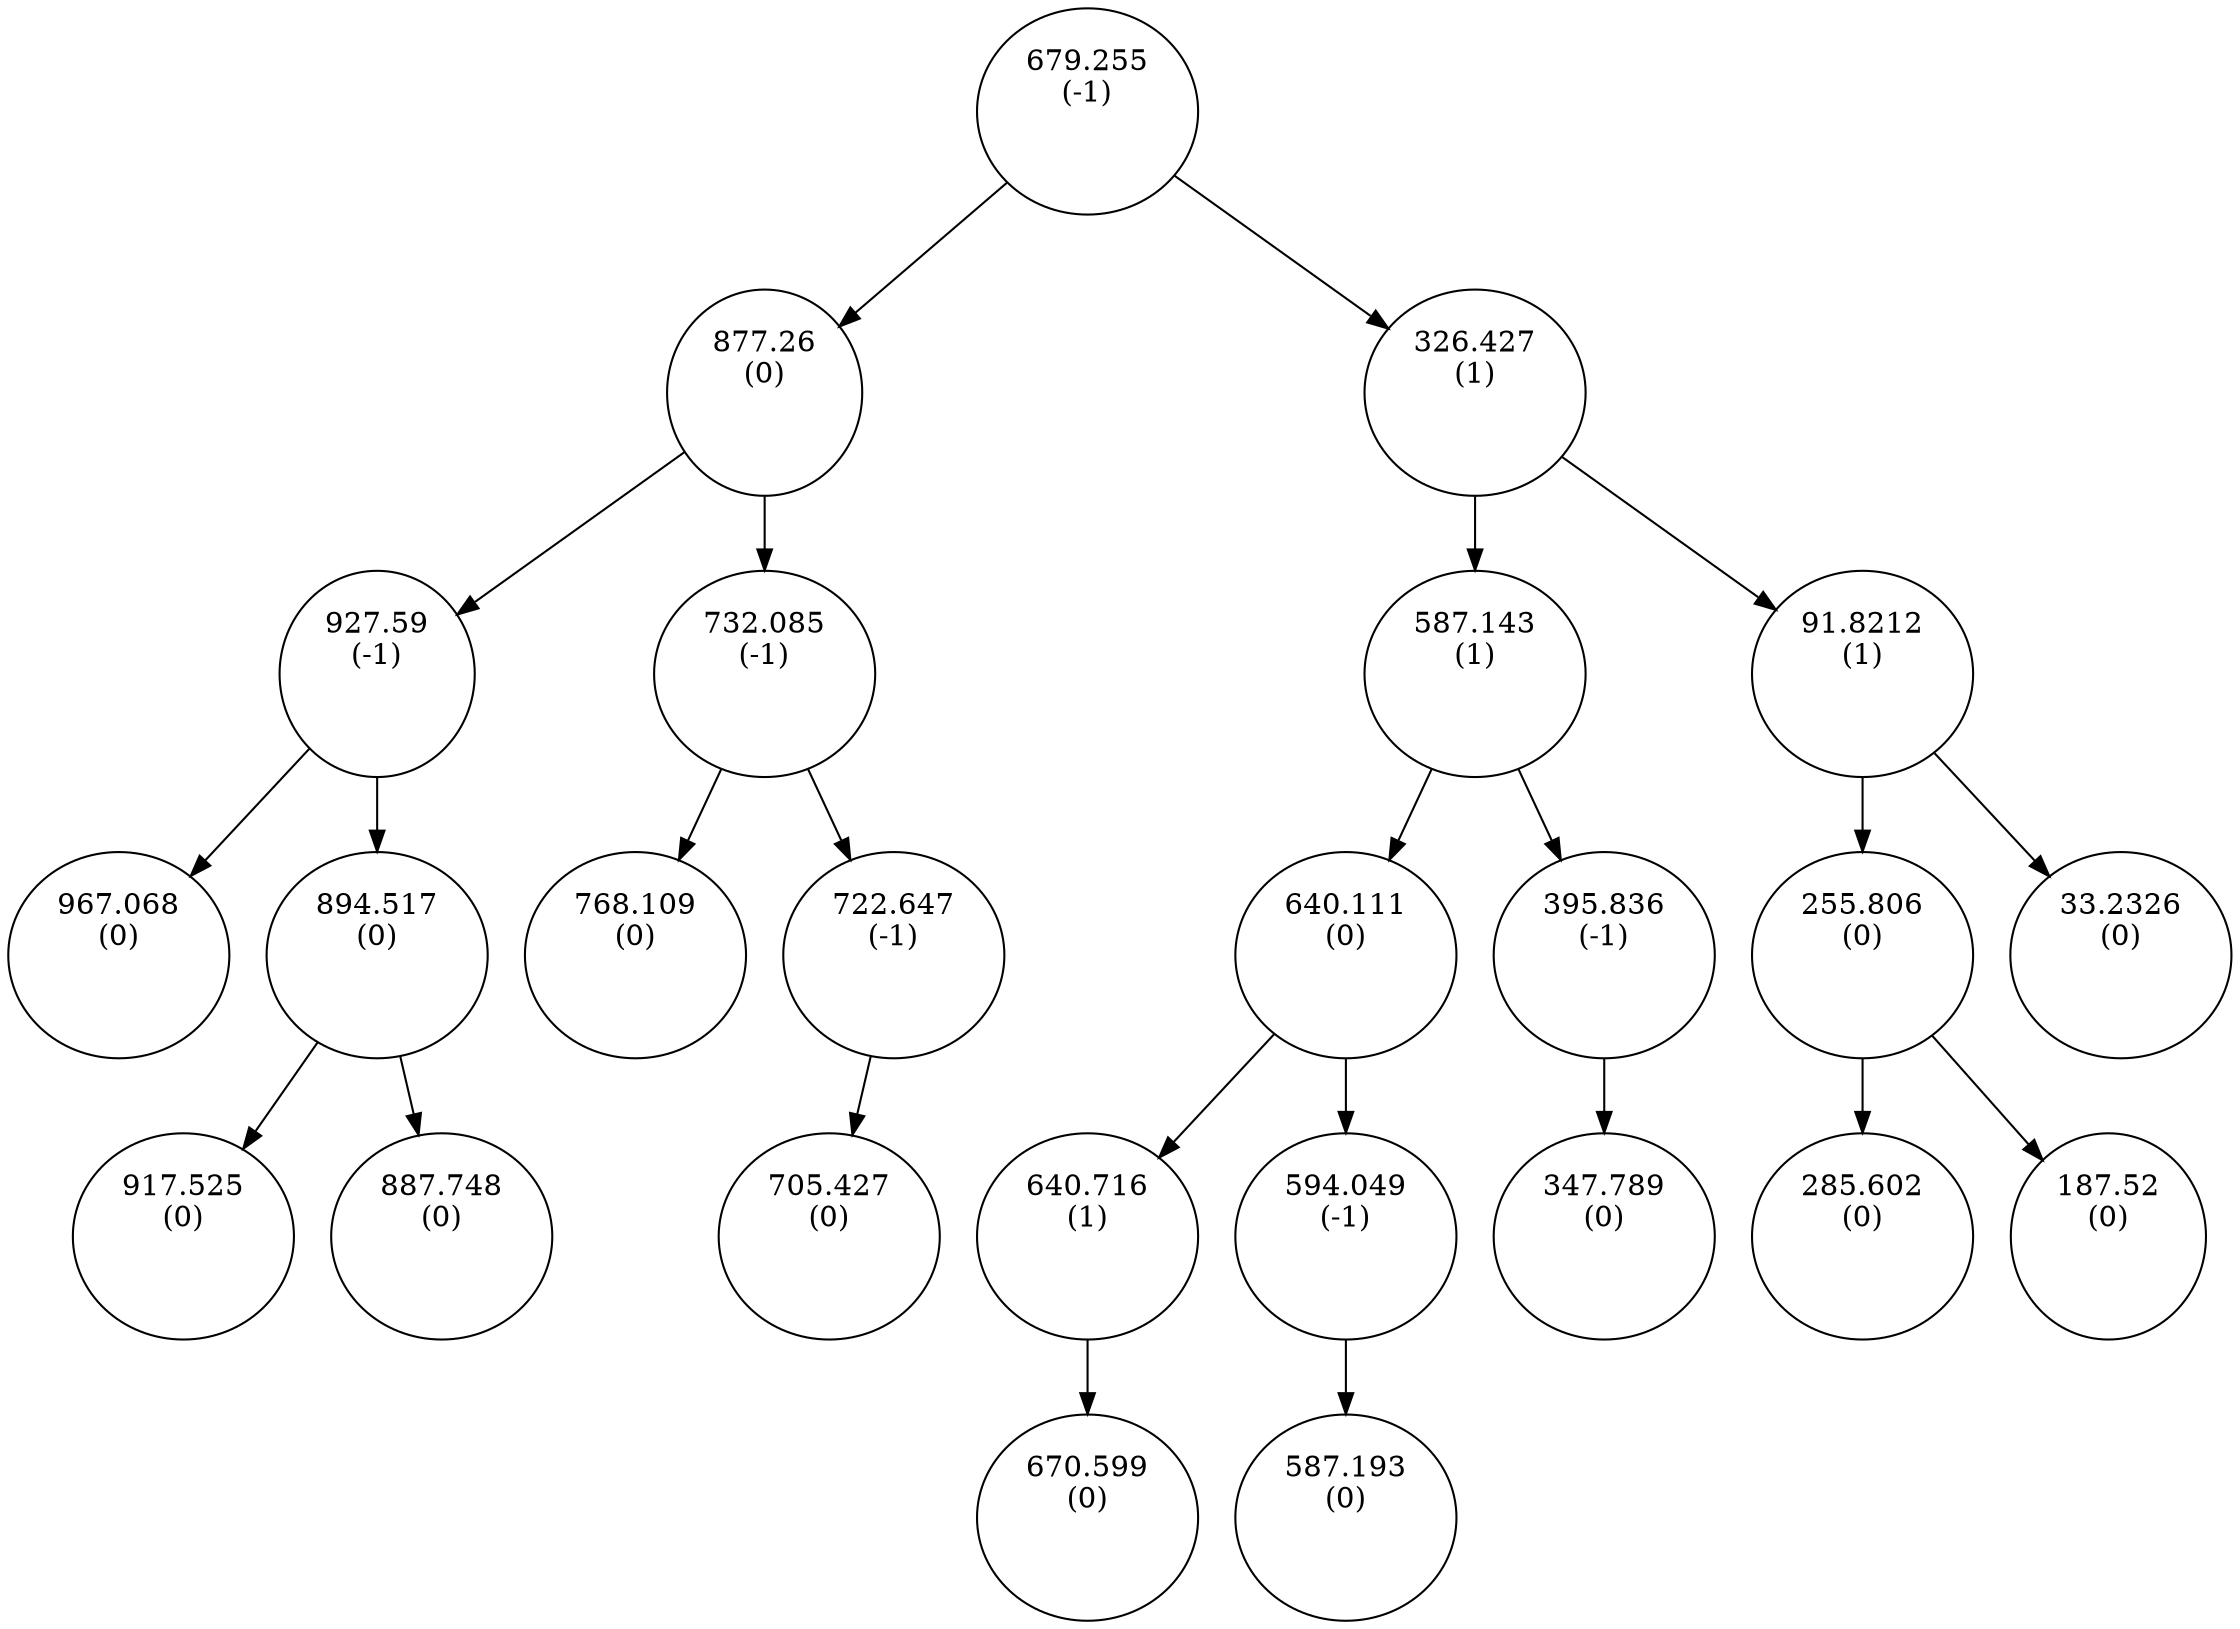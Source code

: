 digraph AVLTree {
    node372 [label="679.255\n(-1)\n\n\n"];
    node373 [label="877.26\n(0)\n\n\n"];
    node374 [label="927.59\n(-1)\n\n\n"];
    node375 [label="967.068\n(0)\n\n\n"];
    node374 -> node375;
    node376 [label="894.517\n(0)\n\n\n"];
    node377 [label="917.525\n(0)\n\n\n"];
    node376 -> node377;
    node378 [label="887.748\n(0)\n\n\n"];
    node376 -> node378;
    node374 -> node376;
    node373 -> node374;
    node379 [label="732.085\n(-1)\n\n\n"];
    node380 [label="768.109\n(0)\n\n\n"];
    node379 -> node380;
    node381 [label="722.647\n(-1)\n\n\n"];
    node382 [label="705.427\n(0)\n\n\n"];
    node381 -> node382;
    node379 -> node381;
    node373 -> node379;
    node372 -> node373;
    node383 [label="326.427\n(1)\n\n\n"];
    node384 [label="587.143\n(1)\n\n\n"];
    node385 [label="640.111\n(0)\n\n\n"];
    node386 [label="640.716\n(1)\n\n\n"];
    node387 [label="670.599\n(0)\n\n\n"];
    node386 -> node387;
    node385 -> node386;
    node388 [label="594.049\n(-1)\n\n\n"];
    node389 [label="587.193\n(0)\n\n\n"];
    node388 -> node389;
    node385 -> node388;
    node384 -> node385;
    node390 [label="395.836\n(-1)\n\n\n"];
    node391 [label="347.789\n(0)\n\n\n"];
    node390 -> node391;
    node384 -> node390;
    node383 -> node384;
    node392 [label="91.8212\n(1)\n\n\n"];
    node393 [label="255.806\n(0)\n\n\n"];
    node394 [label="285.602\n(0)\n\n\n"];
    node393 -> node394;
    node395 [label="187.52\n(0)\n\n\n"];
    node393 -> node395;
    node392 -> node393;
    node396 [label="33.2326\n(0)\n\n\n"];
    node392 -> node396;
    node383 -> node392;
    node372 -> node383;
}
